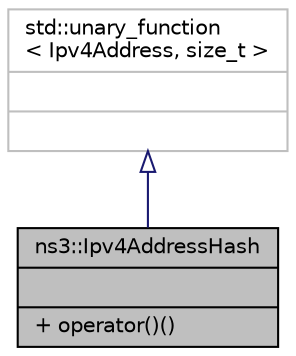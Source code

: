 digraph "ns3::Ipv4AddressHash"
{
  edge [fontname="Helvetica",fontsize="10",labelfontname="Helvetica",labelfontsize="10"];
  node [fontname="Helvetica",fontsize="10",shape=record];
  Node1 [label="{ns3::Ipv4AddressHash\n||+ operator()()\l}",height=0.2,width=0.4,color="black", fillcolor="grey75", style="filled", fontcolor="black"];
  Node2 -> Node1 [dir="back",color="midnightblue",fontsize="10",style="solid",arrowtail="onormal"];
  Node2 [label="{std::unary_function\l\< Ipv4Address, size_t \>\n||}",height=0.2,width=0.4,color="grey75", fillcolor="white", style="filled"];
}

